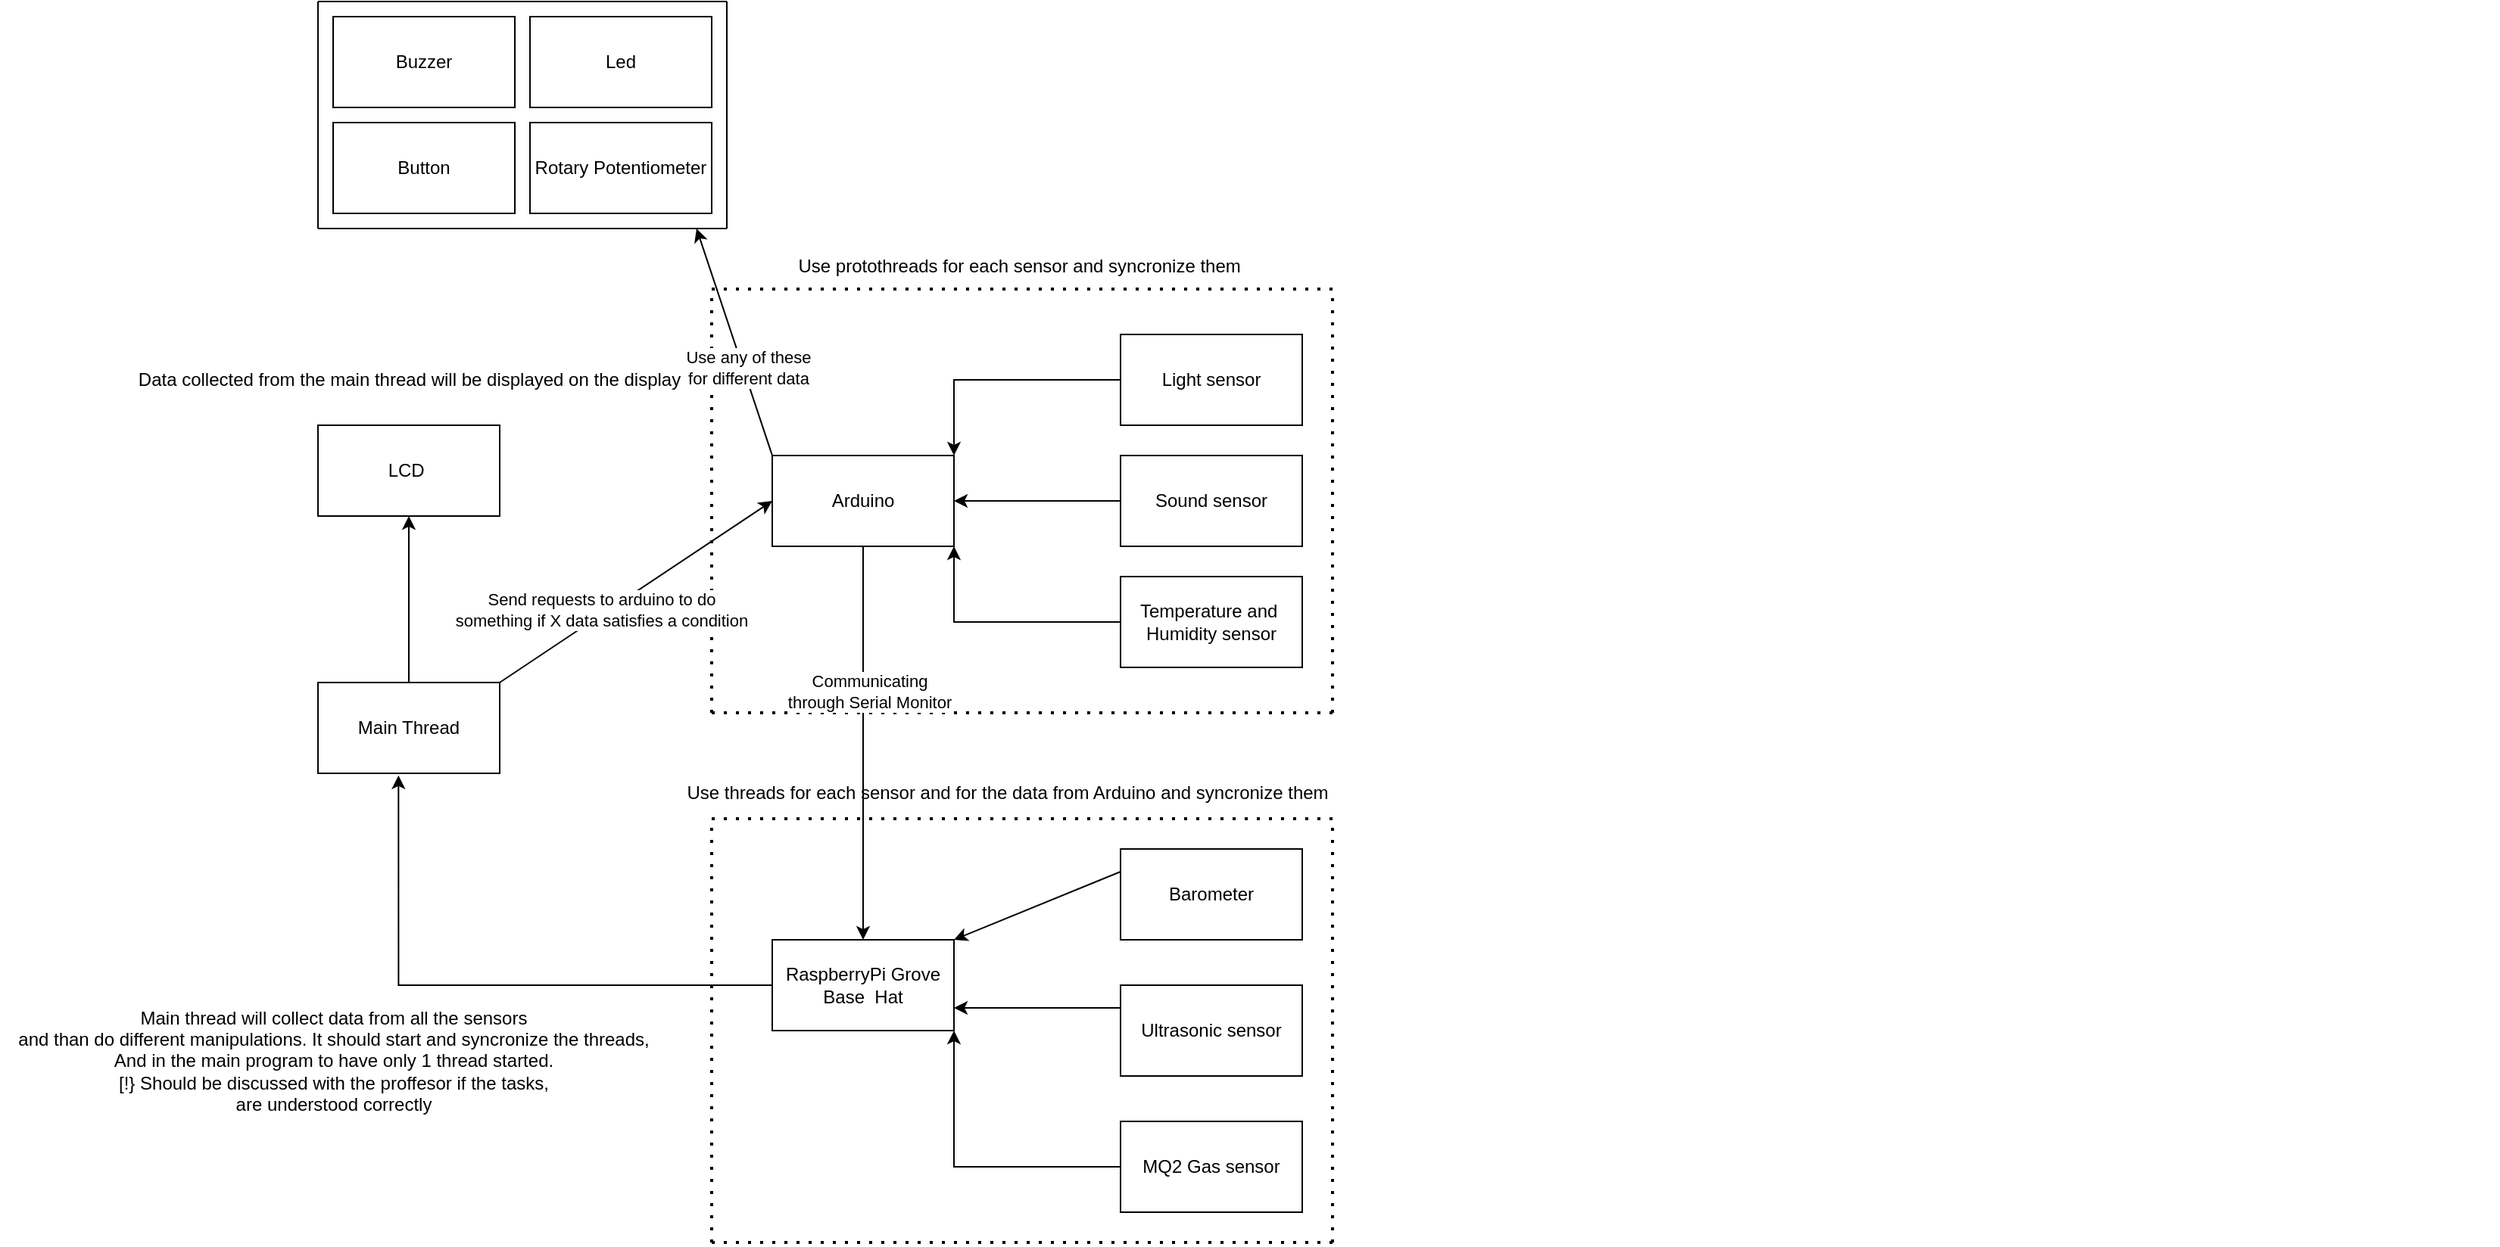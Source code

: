 <mxfile version="21.2.8" type="device">
  <diagram name="Page-1" id="SD4eHrMes1UsB8KiQ-vR">
    <mxGraphModel dx="1886" dy="1706" grid="1" gridSize="10" guides="1" tooltips="1" connect="1" arrows="1" fold="1" page="1" pageScale="1" pageWidth="850" pageHeight="1100" math="0" shadow="0">
      <root>
        <mxCell id="0" />
        <mxCell id="1" parent="0" />
        <mxCell id="M5VmBKZHqRc0fouPAjqq-10" style="edgeStyle=orthogonalEdgeStyle;rounded=0;orthogonalLoop=1;jettySize=auto;html=1;exitX=0;exitY=0.5;exitDx=0;exitDy=0;entryX=1;entryY=0;entryDx=0;entryDy=0;" edge="1" parent="1" source="M5VmBKZHqRc0fouPAjqq-4" target="M5VmBKZHqRc0fouPAjqq-9">
          <mxGeometry relative="1" as="geometry" />
        </mxCell>
        <mxCell id="M5VmBKZHqRc0fouPAjqq-4" value="Light sensor" style="whiteSpace=wrap;html=1;" vertex="1" parent="1">
          <mxGeometry x="560" y="70" width="120" height="60" as="geometry" />
        </mxCell>
        <mxCell id="M5VmBKZHqRc0fouPAjqq-11" style="edgeStyle=orthogonalEdgeStyle;rounded=0;orthogonalLoop=1;jettySize=auto;html=1;exitX=0;exitY=0.5;exitDx=0;exitDy=0;entryX=1;entryY=0.5;entryDx=0;entryDy=0;" edge="1" parent="1" source="M5VmBKZHqRc0fouPAjqq-6" target="M5VmBKZHqRc0fouPAjqq-9">
          <mxGeometry relative="1" as="geometry" />
        </mxCell>
        <mxCell id="M5VmBKZHqRc0fouPAjqq-6" value="Sound sensor" style="whiteSpace=wrap;html=1;" vertex="1" parent="1">
          <mxGeometry x="560" y="150" width="120" height="60" as="geometry" />
        </mxCell>
        <mxCell id="M5VmBKZHqRc0fouPAjqq-12" style="edgeStyle=orthogonalEdgeStyle;rounded=0;orthogonalLoop=1;jettySize=auto;html=1;exitX=0;exitY=0.5;exitDx=0;exitDy=0;entryX=1;entryY=1;entryDx=0;entryDy=0;" edge="1" parent="1" source="M5VmBKZHqRc0fouPAjqq-8" target="M5VmBKZHqRc0fouPAjqq-9">
          <mxGeometry relative="1" as="geometry" />
        </mxCell>
        <mxCell id="M5VmBKZHqRc0fouPAjqq-8" value="Temperature and&amp;nbsp;&lt;br&gt;Humidity sensor" style="whiteSpace=wrap;html=1;" vertex="1" parent="1">
          <mxGeometry x="560" y="230" width="120" height="60" as="geometry" />
        </mxCell>
        <mxCell id="M5VmBKZHqRc0fouPAjqq-9" value="Arduino" style="whiteSpace=wrap;html=1;" vertex="1" parent="1">
          <mxGeometry x="330" y="150" width="120" height="60" as="geometry" />
        </mxCell>
        <mxCell id="M5VmBKZHqRc0fouPAjqq-13" value="" style="endArrow=none;dashed=1;html=1;dashPattern=1 3;strokeWidth=2;rounded=0;" edge="1" parent="1">
          <mxGeometry width="50" height="50" relative="1" as="geometry">
            <mxPoint x="290" y="320" as="sourcePoint" />
            <mxPoint x="290" y="40" as="targetPoint" />
          </mxGeometry>
        </mxCell>
        <mxCell id="M5VmBKZHqRc0fouPAjqq-14" value="" style="endArrow=none;dashed=1;html=1;dashPattern=1 3;strokeWidth=2;rounded=0;" edge="1" parent="1">
          <mxGeometry width="50" height="50" relative="1" as="geometry">
            <mxPoint x="290" y="320" as="sourcePoint" />
            <mxPoint x="700" y="320" as="targetPoint" />
          </mxGeometry>
        </mxCell>
        <mxCell id="M5VmBKZHqRc0fouPAjqq-15" value="" style="endArrow=none;dashed=1;html=1;dashPattern=1 3;strokeWidth=2;rounded=0;" edge="1" parent="1">
          <mxGeometry width="50" height="50" relative="1" as="geometry">
            <mxPoint x="700" y="320" as="sourcePoint" />
            <mxPoint x="700" y="40" as="targetPoint" />
          </mxGeometry>
        </mxCell>
        <mxCell id="M5VmBKZHqRc0fouPAjqq-16" value="" style="endArrow=none;dashed=1;html=1;dashPattern=1 3;strokeWidth=2;rounded=0;" edge="1" parent="1">
          <mxGeometry width="50" height="50" relative="1" as="geometry">
            <mxPoint x="290" y="40" as="sourcePoint" />
            <mxPoint x="700" y="40" as="targetPoint" />
          </mxGeometry>
        </mxCell>
        <mxCell id="M5VmBKZHqRc0fouPAjqq-17" value="Use protothreads for each sensor and syncronize them&amp;nbsp;" style="text;html=1;strokeColor=none;fillColor=none;align=center;verticalAlign=middle;whiteSpace=wrap;rounded=0;" vertex="1" parent="1">
          <mxGeometry x="310" y="10" width="370" height="30" as="geometry" />
        </mxCell>
        <mxCell id="M5VmBKZHqRc0fouPAjqq-35" style="edgeStyle=orthogonalEdgeStyle;rounded=0;orthogonalLoop=1;jettySize=auto;html=1;exitX=0;exitY=0.5;exitDx=0;exitDy=0;entryX=0.443;entryY=1.023;entryDx=0;entryDy=0;entryPerimeter=0;" edge="1" parent="1" source="M5VmBKZHqRc0fouPAjqq-18" target="M5VmBKZHqRc0fouPAjqq-34">
          <mxGeometry relative="1" as="geometry" />
        </mxCell>
        <mxCell id="M5VmBKZHqRc0fouPAjqq-18" value="RaspberryPi Grove Base&amp;nbsp; Hat" style="rounded=0;whiteSpace=wrap;html=1;" vertex="1" parent="1">
          <mxGeometry x="330" y="470" width="120" height="60" as="geometry" />
        </mxCell>
        <mxCell id="M5VmBKZHqRc0fouPAjqq-19" value="" style="endArrow=classic;html=1;rounded=0;exitX=0.5;exitY=1;exitDx=0;exitDy=0;entryX=0.5;entryY=0;entryDx=0;entryDy=0;" edge="1" parent="1" source="M5VmBKZHqRc0fouPAjqq-9" target="M5VmBKZHqRc0fouPAjqq-18">
          <mxGeometry width="50" height="50" relative="1" as="geometry">
            <mxPoint x="400" y="310" as="sourcePoint" />
            <mxPoint x="450" y="260" as="targetPoint" />
          </mxGeometry>
        </mxCell>
        <mxCell id="M5VmBKZHqRc0fouPAjqq-20" value="Communicating&lt;br&gt;through Serial Monitor" style="edgeLabel;html=1;align=center;verticalAlign=middle;resizable=0;points=[];" vertex="1" connectable="0" parent="M5VmBKZHqRc0fouPAjqq-19">
          <mxGeometry x="-0.263" y="4" relative="1" as="geometry">
            <mxPoint as="offset" />
          </mxGeometry>
        </mxCell>
        <mxCell id="M5VmBKZHqRc0fouPAjqq-25" style="edgeStyle=orthogonalEdgeStyle;rounded=0;orthogonalLoop=1;jettySize=auto;html=1;exitX=0;exitY=0.25;exitDx=0;exitDy=0;entryX=1;entryY=0.75;entryDx=0;entryDy=0;" edge="1" parent="1" source="M5VmBKZHqRc0fouPAjqq-21" target="M5VmBKZHqRc0fouPAjqq-18">
          <mxGeometry relative="1" as="geometry" />
        </mxCell>
        <mxCell id="M5VmBKZHqRc0fouPAjqq-21" value="Ultrasonic&amp;nbsp;sensor" style="whiteSpace=wrap;html=1;" vertex="1" parent="1">
          <mxGeometry x="560" y="500" width="120" height="60" as="geometry" />
        </mxCell>
        <mxCell id="M5VmBKZHqRc0fouPAjqq-22" value="Barometer" style="whiteSpace=wrap;html=1;" vertex="1" parent="1">
          <mxGeometry x="560" y="410" width="120" height="60" as="geometry" />
        </mxCell>
        <mxCell id="M5VmBKZHqRc0fouPAjqq-26" style="edgeStyle=orthogonalEdgeStyle;rounded=0;orthogonalLoop=1;jettySize=auto;html=1;exitX=0;exitY=0.5;exitDx=0;exitDy=0;entryX=1;entryY=1;entryDx=0;entryDy=0;" edge="1" parent="1" source="M5VmBKZHqRc0fouPAjqq-23" target="M5VmBKZHqRc0fouPAjqq-18">
          <mxGeometry relative="1" as="geometry" />
        </mxCell>
        <mxCell id="M5VmBKZHqRc0fouPAjqq-23" value="MQ2 Gas sensor" style="whiteSpace=wrap;html=1;" vertex="1" parent="1">
          <mxGeometry x="560" y="590" width="120" height="60" as="geometry" />
        </mxCell>
        <mxCell id="M5VmBKZHqRc0fouPAjqq-24" value="" style="endArrow=classic;html=1;rounded=0;exitX=0;exitY=0.25;exitDx=0;exitDy=0;entryX=1;entryY=0;entryDx=0;entryDy=0;" edge="1" parent="1" source="M5VmBKZHqRc0fouPAjqq-22" target="M5VmBKZHqRc0fouPAjqq-18">
          <mxGeometry width="50" height="50" relative="1" as="geometry">
            <mxPoint x="460" y="520" as="sourcePoint" />
            <mxPoint x="510" y="470" as="targetPoint" />
          </mxGeometry>
        </mxCell>
        <mxCell id="M5VmBKZHqRc0fouPAjqq-28" value="" style="endArrow=none;dashed=1;html=1;dashPattern=1 3;strokeWidth=2;rounded=0;" edge="1" parent="1">
          <mxGeometry width="50" height="50" relative="1" as="geometry">
            <mxPoint x="290" y="670" as="sourcePoint" />
            <mxPoint x="290" y="390" as="targetPoint" />
          </mxGeometry>
        </mxCell>
        <mxCell id="M5VmBKZHqRc0fouPAjqq-29" value="" style="endArrow=none;dashed=1;html=1;dashPattern=1 3;strokeWidth=2;rounded=0;" edge="1" parent="1">
          <mxGeometry width="50" height="50" relative="1" as="geometry">
            <mxPoint x="290" y="390" as="sourcePoint" />
            <mxPoint x="700" y="390" as="targetPoint" />
          </mxGeometry>
        </mxCell>
        <mxCell id="M5VmBKZHqRc0fouPAjqq-30" value="" style="endArrow=none;dashed=1;html=1;dashPattern=1 3;strokeWidth=2;rounded=0;" edge="1" parent="1">
          <mxGeometry width="50" height="50" relative="1" as="geometry">
            <mxPoint x="290" y="670" as="sourcePoint" />
            <mxPoint x="700" y="670" as="targetPoint" />
          </mxGeometry>
        </mxCell>
        <mxCell id="M5VmBKZHqRc0fouPAjqq-31" value="" style="endArrow=none;dashed=1;html=1;dashPattern=1 3;strokeWidth=2;rounded=0;" edge="1" parent="1">
          <mxGeometry width="50" height="50" relative="1" as="geometry">
            <mxPoint x="700" y="670" as="sourcePoint" />
            <mxPoint x="700" y="390" as="targetPoint" />
          </mxGeometry>
        </mxCell>
        <mxCell id="M5VmBKZHqRc0fouPAjqq-32" value="Use threads for each sensor and for the data from Arduino and syncronize them" style="text;html=1;align=center;verticalAlign=middle;resizable=0;points=[];autosize=1;strokeColor=none;fillColor=none;" vertex="1" parent="1">
          <mxGeometry x="260" y="358" width="450" height="30" as="geometry" />
        </mxCell>
        <mxCell id="M5VmBKZHqRc0fouPAjqq-38" value="" style="edgeStyle=orthogonalEdgeStyle;rounded=0;orthogonalLoop=1;jettySize=auto;html=1;" edge="1" parent="1" source="M5VmBKZHqRc0fouPAjqq-34" target="M5VmBKZHqRc0fouPAjqq-37">
          <mxGeometry relative="1" as="geometry" />
        </mxCell>
        <mxCell id="M5VmBKZHqRc0fouPAjqq-34" value="Main Thread" style="whiteSpace=wrap;html=1;" vertex="1" parent="1">
          <mxGeometry x="30" y="300" width="120" height="60" as="geometry" />
        </mxCell>
        <mxCell id="M5VmBKZHqRc0fouPAjqq-36" value="Main thread will collect data from all the sensors&lt;br&gt;and than do different manipulations. It should start and syncronize the threads,&lt;br&gt;And in the main program to have only 1 thread started.&lt;br&gt;[!} Should be discussed with the proffesor if the tasks,&lt;br&gt;are understood correctly" style="text;html=1;align=center;verticalAlign=middle;resizable=0;points=[];autosize=1;strokeColor=none;fillColor=none;" vertex="1" parent="1">
          <mxGeometry x="-180" y="505" width="440" height="90" as="geometry" />
        </mxCell>
        <mxCell id="M5VmBKZHqRc0fouPAjqq-37" value="LCD&amp;nbsp;" style="rounded=0;whiteSpace=wrap;html=1;" vertex="1" parent="1">
          <mxGeometry x="30" y="130" width="120" height="60" as="geometry" />
        </mxCell>
        <mxCell id="M5VmBKZHqRc0fouPAjqq-40" value="Data collected from the main thread will be displayed on the display" style="text;html=1;align=center;verticalAlign=middle;resizable=0;points=[];autosize=1;strokeColor=none;fillColor=none;" vertex="1" parent="1">
          <mxGeometry x="-100" y="85" width="380" height="30" as="geometry" />
        </mxCell>
        <mxCell id="M5VmBKZHqRc0fouPAjqq-43" value="" style="endArrow=classic;html=1;rounded=0;exitX=1;exitY=0;exitDx=0;exitDy=0;entryX=0;entryY=0.5;entryDx=0;entryDy=0;" edge="1" parent="1" source="M5VmBKZHqRc0fouPAjqq-34" target="M5VmBKZHqRc0fouPAjqq-9">
          <mxGeometry width="50" height="50" relative="1" as="geometry">
            <mxPoint x="400" y="270" as="sourcePoint" />
            <mxPoint x="450" y="220" as="targetPoint" />
          </mxGeometry>
        </mxCell>
        <mxCell id="M5VmBKZHqRc0fouPAjqq-49" value="Send requests to arduino to do&lt;br&gt;something if X data satisfies a condition" style="edgeLabel;html=1;align=center;verticalAlign=middle;resizable=0;points=[];" vertex="1" connectable="0" parent="M5VmBKZHqRc0fouPAjqq-43">
          <mxGeometry x="-0.235" y="3" relative="1" as="geometry">
            <mxPoint as="offset" />
          </mxGeometry>
        </mxCell>
        <mxCell id="M5VmBKZHqRc0fouPAjqq-44" value="Led" style="whiteSpace=wrap;html=1;" vertex="1" parent="1">
          <mxGeometry x="170" y="-140" width="120" height="60" as="geometry" />
        </mxCell>
        <mxCell id="M5VmBKZHqRc0fouPAjqq-45" value="Buzzer" style="whiteSpace=wrap;html=1;" vertex="1" parent="1">
          <mxGeometry x="40" y="-140" width="120" height="60" as="geometry" />
        </mxCell>
        <mxCell id="M5VmBKZHqRc0fouPAjqq-46" value="Button" style="whiteSpace=wrap;html=1;" vertex="1" parent="1">
          <mxGeometry x="40" y="-70" width="120" height="60" as="geometry" />
        </mxCell>
        <mxCell id="M5VmBKZHqRc0fouPAjqq-47" value="Rotary Potentiometer" style="whiteSpace=wrap;html=1;" vertex="1" parent="1">
          <mxGeometry x="170" y="-70" width="120" height="60" as="geometry" />
        </mxCell>
        <mxCell id="M5VmBKZHqRc0fouPAjqq-48" value="" style="shape=image;verticalLabelPosition=bottom;labelBackgroundColor=default;verticalAlign=top;aspect=fixed;imageAspect=0;image=https://www.why.gr/wp-content/uploads/2020/09/721162_2.jpg;" vertex="1" parent="1">
          <mxGeometry x="850" y="-100" width="620" height="269.7" as="geometry" />
        </mxCell>
        <mxCell id="M5VmBKZHqRc0fouPAjqq-53" value="" style="endArrow=none;html=1;rounded=0;" edge="1" parent="1">
          <mxGeometry width="50" height="50" relative="1" as="geometry">
            <mxPoint x="30" as="sourcePoint" />
            <mxPoint x="300" as="targetPoint" />
          </mxGeometry>
        </mxCell>
        <mxCell id="M5VmBKZHqRc0fouPAjqq-54" value="" style="endArrow=none;html=1;rounded=0;" edge="1" parent="1">
          <mxGeometry width="50" height="50" relative="1" as="geometry">
            <mxPoint x="30" as="sourcePoint" />
            <mxPoint x="30" y="-150" as="targetPoint" />
          </mxGeometry>
        </mxCell>
        <mxCell id="M5VmBKZHqRc0fouPAjqq-55" value="" style="endArrow=none;html=1;rounded=0;" edge="1" parent="1">
          <mxGeometry width="50" height="50" relative="1" as="geometry">
            <mxPoint x="30" y="-150" as="sourcePoint" />
            <mxPoint x="300" y="-150" as="targetPoint" />
          </mxGeometry>
        </mxCell>
        <mxCell id="M5VmBKZHqRc0fouPAjqq-56" value="" style="endArrow=none;html=1;rounded=0;" edge="1" parent="1">
          <mxGeometry width="50" height="50" relative="1" as="geometry">
            <mxPoint x="300" as="sourcePoint" />
            <mxPoint x="300" y="-150" as="targetPoint" />
          </mxGeometry>
        </mxCell>
        <mxCell id="M5VmBKZHqRc0fouPAjqq-57" value="" style="endArrow=classic;html=1;rounded=0;exitX=0;exitY=0;exitDx=0;exitDy=0;" edge="1" parent="1" source="M5VmBKZHqRc0fouPAjqq-9">
          <mxGeometry width="50" height="50" relative="1" as="geometry">
            <mxPoint x="300" y="180" as="sourcePoint" />
            <mxPoint x="280" as="targetPoint" />
          </mxGeometry>
        </mxCell>
        <mxCell id="M5VmBKZHqRc0fouPAjqq-58" value="Use any of these&lt;br&gt;for different data" style="edgeLabel;html=1;align=center;verticalAlign=middle;resizable=0;points=[];" vertex="1" connectable="0" parent="M5VmBKZHqRc0fouPAjqq-57">
          <mxGeometry x="-0.234" y="-2" relative="1" as="geometry">
            <mxPoint x="1" as="offset" />
          </mxGeometry>
        </mxCell>
      </root>
    </mxGraphModel>
  </diagram>
</mxfile>
